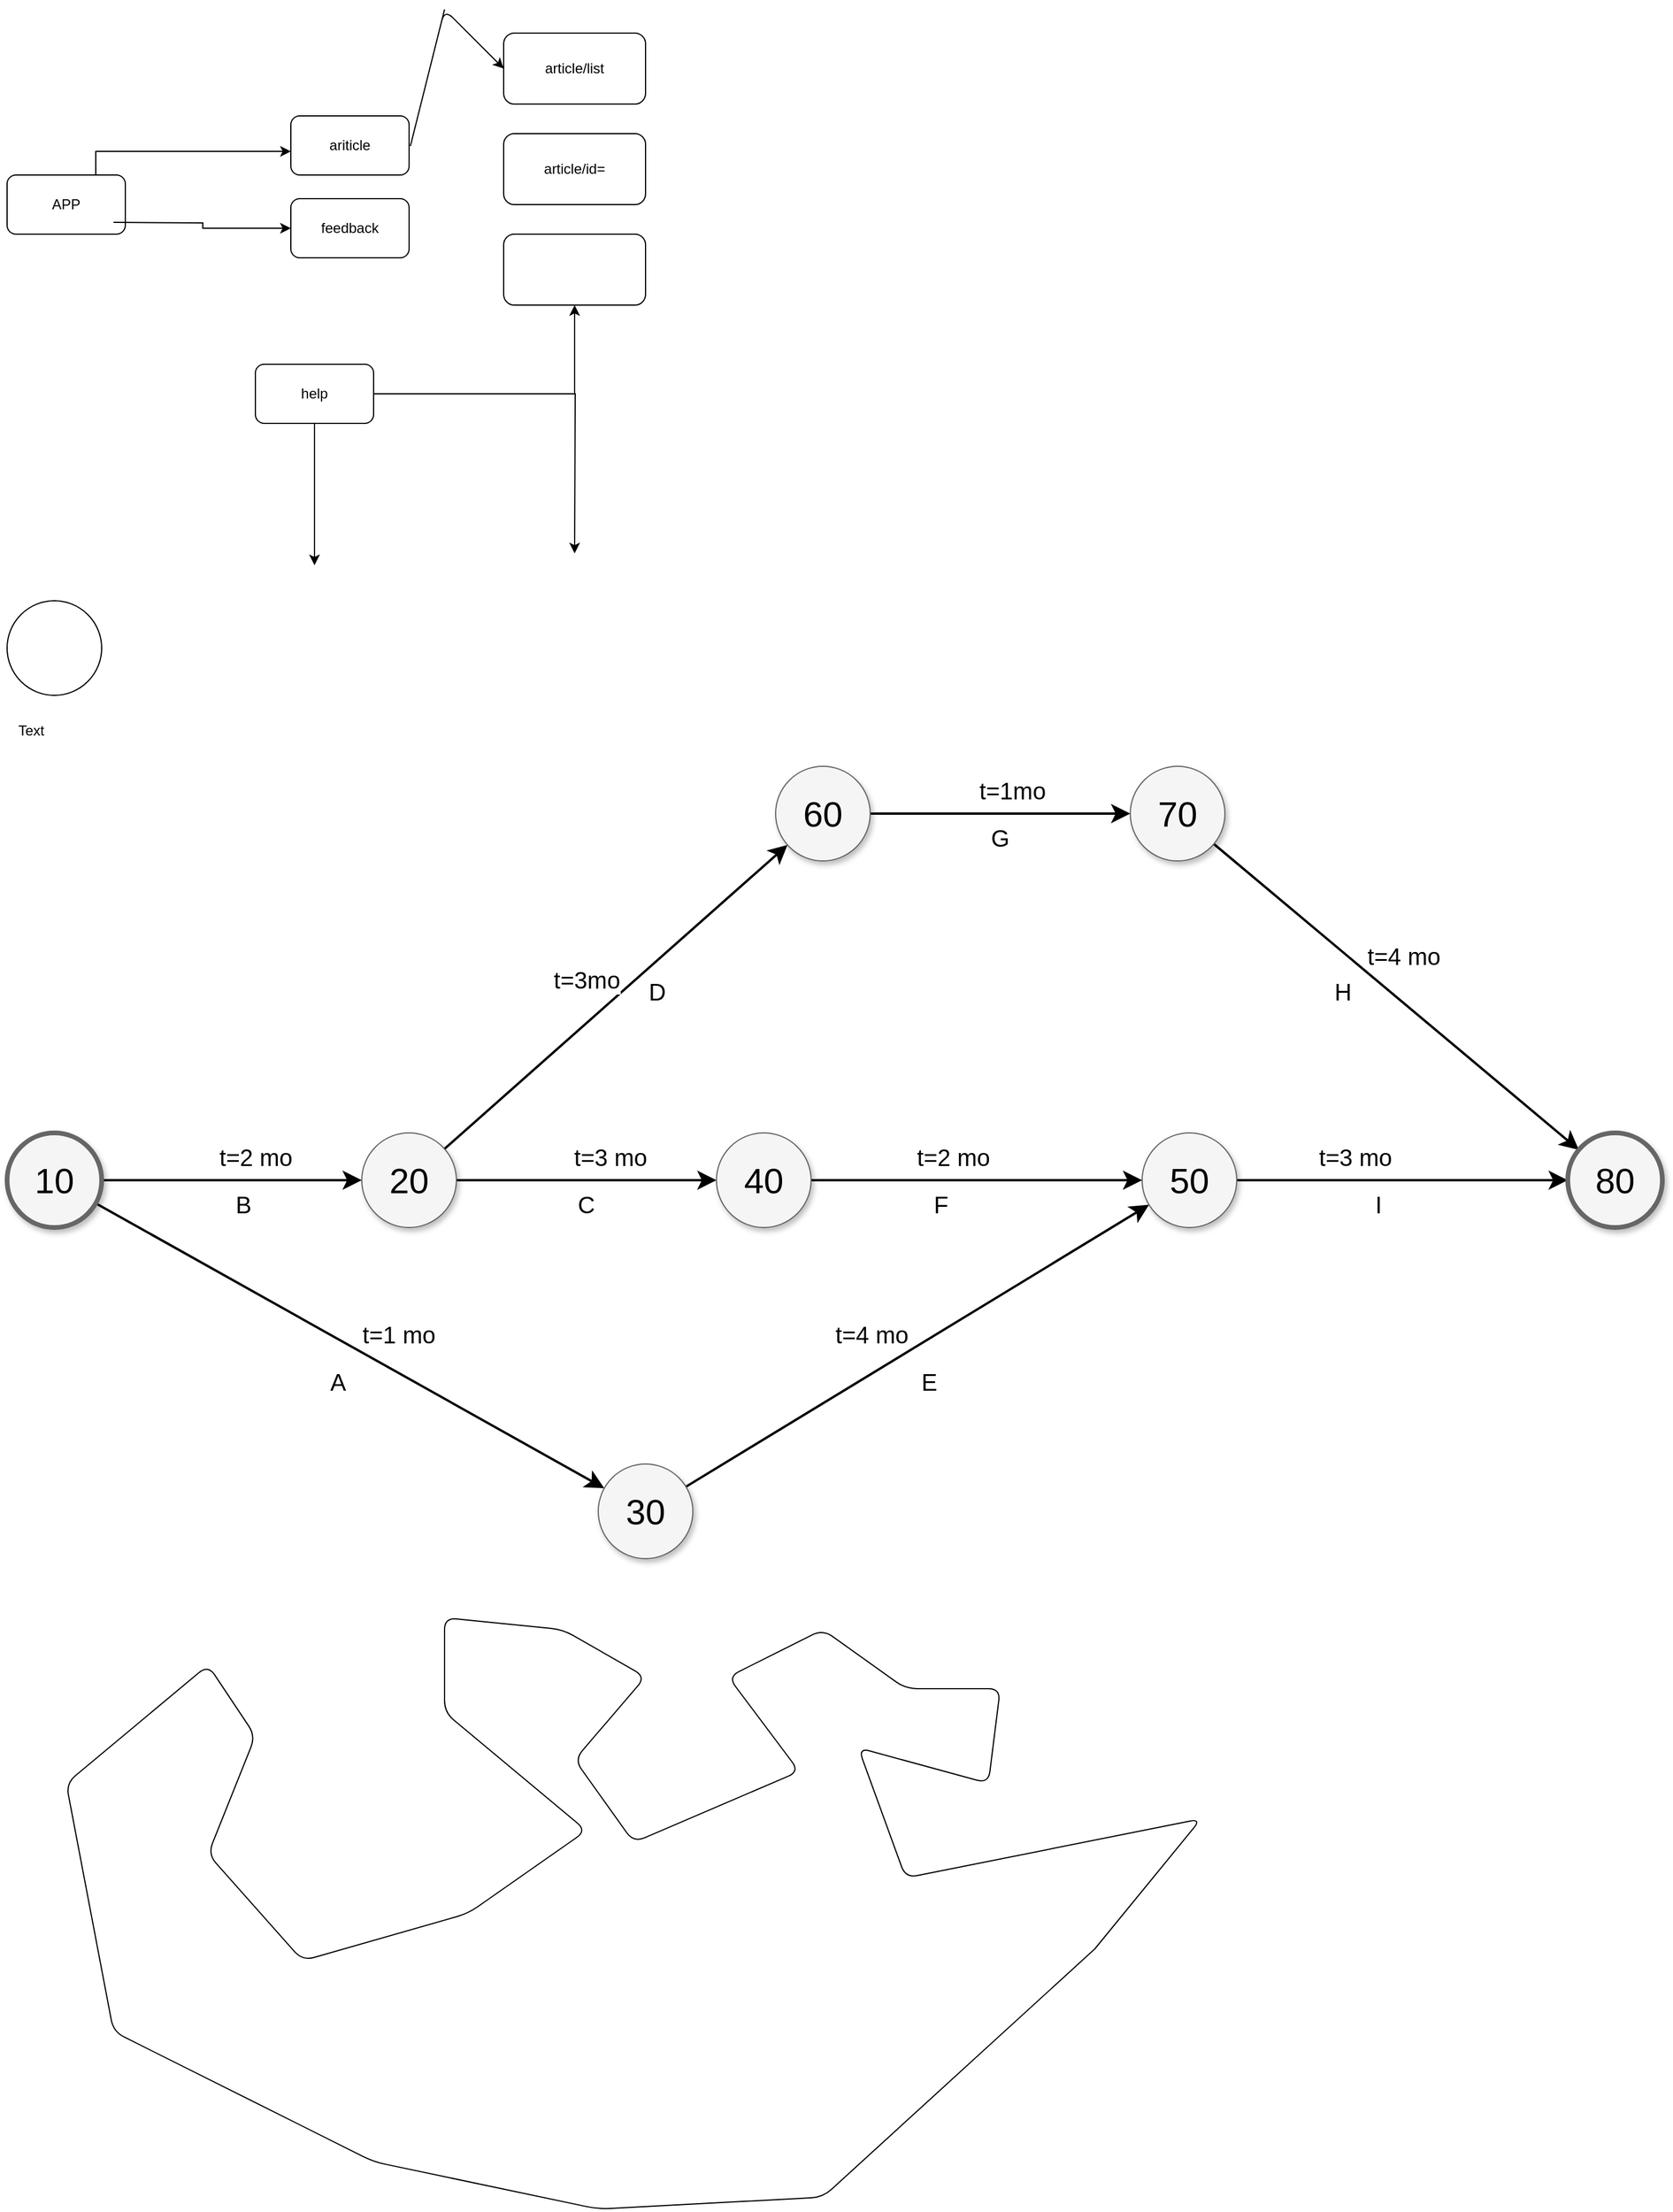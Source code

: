 <mxfile pages="1" version="11.2.5" type="github"><diagram id="t1n-kel5gwsPu7wXPUdA" name="Page-1"><mxGraphModel dx="1024" dy="576" grid="1" gridSize="10" guides="1" tooltips="1" connect="1" arrows="1" fold="1" page="1" pageScale="1" pageWidth="827" pageHeight="1169" math="0" shadow="0"><root><mxCell id="0"/><mxCell id="1" parent="0"/><mxCell id="7x3dB0IbXcGdRdaUWdAA-3" style="edgeStyle=orthogonalEdgeStyle;rounded=0;orthogonalLoop=1;jettySize=auto;html=1;exitX=0.75;exitY=0;exitDx=0;exitDy=0;" parent="1" source="7x3dB0IbXcGdRdaUWdAA-1" target="7x3dB0IbXcGdRdaUWdAA-2" edge="1"><mxGeometry relative="1" as="geometry"><Array as="points"><mxPoint x="145" y="180"/></Array></mxGeometry></mxCell><mxCell id="7x3dB0IbXcGdRdaUWdAA-1" value="APP" style="rounded=1;whiteSpace=wrap;html=1;" parent="1" vertex="1"><mxGeometry x="70" y="200" width="100" height="50" as="geometry"/></mxCell><mxCell id="7x3dB0IbXcGdRdaUWdAA-4" style="edgeStyle=orthogonalEdgeStyle;rounded=0;orthogonalLoop=1;jettySize=auto;html=1;exitX=0.5;exitY=0;exitDx=0;exitDy=0;" parent="1" source="7x3dB0IbXcGdRdaUWdAA-2" edge="1"><mxGeometry relative="1" as="geometry"><mxPoint x="370" y="160" as="targetPoint"/></mxGeometry></mxCell><mxCell id="7x3dB0IbXcGdRdaUWdAA-2" value="ariticle" style="rounded=1;whiteSpace=wrap;html=1;" parent="1" vertex="1"><mxGeometry x="310" y="150" width="100" height="50" as="geometry"/></mxCell><mxCell id="7x3dB0IbXcGdRdaUWdAA-5" value="article/list" style="rounded=1;whiteSpace=wrap;html=1;" parent="1" vertex="1"><mxGeometry x="490" y="80" width="120" height="60" as="geometry"/></mxCell><mxCell id="7x3dB0IbXcGdRdaUWdAA-6" value="article/id=" style="rounded=1;whiteSpace=wrap;html=1;" parent="1" vertex="1"><mxGeometry x="490" y="165" width="120" height="60" as="geometry"/></mxCell><mxCell id="7x3dB0IbXcGdRdaUWdAA-7" value="" style="rounded=1;whiteSpace=wrap;html=1;" parent="1" vertex="1"><mxGeometry x="490" y="250" width="120" height="60" as="geometry"/></mxCell><mxCell id="7x3dB0IbXcGdRdaUWdAA-8" value="" style="endArrow=classic;html=1;entryX=0;entryY=0.5;entryDx=0;entryDy=0;" parent="1" target="7x3dB0IbXcGdRdaUWdAA-5" edge="1"><mxGeometry width="50" height="50" relative="1" as="geometry"><mxPoint x="440" y="60" as="sourcePoint"/><mxPoint x="210" y="90" as="targetPoint"/><Array as="points"><mxPoint x="410" y="180"/><mxPoint x="440" y="60"/></Array></mxGeometry></mxCell><mxCell id="7x3dB0IbXcGdRdaUWdAA-9" value="feedback" style="rounded=1;whiteSpace=wrap;html=1;" parent="1" vertex="1"><mxGeometry x="310" y="220" width="100" height="50" as="geometry"/></mxCell><mxCell id="7x3dB0IbXcGdRdaUWdAA-11" style="edgeStyle=orthogonalEdgeStyle;rounded=0;orthogonalLoop=1;jettySize=auto;html=1;exitX=0.75;exitY=0;exitDx=0;exitDy=0;" parent="1" target="7x3dB0IbXcGdRdaUWdAA-9" edge="1"><mxGeometry relative="1" as="geometry"><mxPoint x="160" y="240" as="sourcePoint"/><mxPoint x="290" y="240" as="targetPoint"/><Array as="points"/></mxGeometry></mxCell><mxCell id="6V61VbvA2fvzGzKwAcUk-2" style="edgeStyle=orthogonalEdgeStyle;rounded=0;orthogonalLoop=1;jettySize=auto;html=1;" edge="1" parent="1" source="7x3dB0IbXcGdRdaUWdAA-12"><mxGeometry relative="1" as="geometry"><mxPoint x="330" y="530" as="targetPoint"/></mxGeometry></mxCell><mxCell id="6V61VbvA2fvzGzKwAcUk-3" style="edgeStyle=orthogonalEdgeStyle;rounded=0;orthogonalLoop=1;jettySize=auto;html=1;entryX=0.5;entryY=1;entryDx=0;entryDy=0;" edge="1" parent="1" source="7x3dB0IbXcGdRdaUWdAA-12" target="7x3dB0IbXcGdRdaUWdAA-7"><mxGeometry relative="1" as="geometry"/></mxCell><mxCell id="6V61VbvA2fvzGzKwAcUk-4" style="edgeStyle=orthogonalEdgeStyle;rounded=0;orthogonalLoop=1;jettySize=auto;html=1;exitX=1;exitY=0.5;exitDx=0;exitDy=0;" edge="1" parent="1" source="7x3dB0IbXcGdRdaUWdAA-12"><mxGeometry relative="1" as="geometry"><mxPoint x="550" y="520" as="targetPoint"/></mxGeometry></mxCell><mxCell id="7x3dB0IbXcGdRdaUWdAA-12" value="help&lt;br&gt;" style="rounded=1;whiteSpace=wrap;html=1;" parent="1" vertex="1"><mxGeometry x="280" y="360" width="100" height="50" as="geometry"/></mxCell><mxCell id="6V61VbvA2fvzGzKwAcUk-5" value="" style="ellipse;whiteSpace=wrap;html=1;" vertex="1" parent="1"><mxGeometry x="70" y="560" width="80" height="80" as="geometry"/></mxCell><mxCell id="6V61VbvA2fvzGzKwAcUk-6" value="Text" style="text;html=1;resizable=0;autosize=1;align=center;verticalAlign=middle;points=[];fillColor=none;strokeColor=none;rounded=0;" vertex="1" parent="1"><mxGeometry x="70" y="660" width="40" height="20" as="geometry"/></mxCell><mxCell id="6V61VbvA2fvzGzKwAcUk-7" style="edgeStyle=none;curved=1;html=1;startSize=10;endArrow=classic;endFill=1;endSize=10;strokeColor=#000000;strokeWidth=2;fontSize=12;" edge="1" parent="1" source="6V61VbvA2fvzGzKwAcUk-11" target="6V61VbvA2fvzGzKwAcUk-16"><mxGeometry relative="1" as="geometry"/></mxCell><mxCell id="6V61VbvA2fvzGzKwAcUk-8" value="t=2 mo" style="text;html=1;resizable=0;points=[];align=center;verticalAlign=middle;labelBackgroundColor=none;fontSize=20;" vertex="1" connectable="0" parent="6V61VbvA2fvzGzKwAcUk-7"><mxGeometry x="0.255" y="-5" relative="1" as="geometry"><mxPoint x="-8" y="-25" as="offset"/></mxGeometry></mxCell><mxCell id="6V61VbvA2fvzGzKwAcUk-9" style="edgeStyle=none;curved=1;html=1;startSize=10;endFill=1;endSize=10;strokeWidth=2;fontSize=12;" edge="1" parent="1" source="6V61VbvA2fvzGzKwAcUk-11" target="6V61VbvA2fvzGzKwAcUk-19"><mxGeometry relative="1" as="geometry"/></mxCell><mxCell id="6V61VbvA2fvzGzKwAcUk-10" value="t=1 mo" style="text;html=1;resizable=0;points=[];align=center;verticalAlign=middle;labelBackgroundColor=#ffffff;fontSize=20;" vertex="1" connectable="0" parent="6V61VbvA2fvzGzKwAcUk-9"><mxGeometry x="-0.074" y="-2" relative="1" as="geometry"><mxPoint x="57" y="-3" as="offset"/></mxGeometry></mxCell><mxCell id="6V61VbvA2fvzGzKwAcUk-11" value="10" style="ellipse;whiteSpace=wrap;html=1;rounded=0;shadow=1;strokeColor=#666666;strokeWidth=4;fontSize=30;align=center;fillColor=#f5f5f5;" vertex="1" parent="1"><mxGeometry x="70" y="1010" width="80" height="80" as="geometry"/></mxCell><mxCell id="6V61VbvA2fvzGzKwAcUk-12" style="edgeStyle=none;curved=1;html=1;startSize=10;endFill=1;endSize=10;strokeWidth=2;fontSize=12;" edge="1" parent="1" source="6V61VbvA2fvzGzKwAcUk-16" target="6V61VbvA2fvzGzKwAcUk-28"><mxGeometry relative="1" as="geometry"/></mxCell><mxCell id="6V61VbvA2fvzGzKwAcUk-13" value="t=3 mo" style="text;html=1;resizable=0;points=[];align=center;verticalAlign=middle;labelBackgroundColor=#ffffff;fontSize=20;" vertex="1" connectable="0" parent="6V61VbvA2fvzGzKwAcUk-12"><mxGeometry x="0.154" relative="1" as="geometry"><mxPoint x="3" y="-20" as="offset"/></mxGeometry></mxCell><mxCell id="6V61VbvA2fvzGzKwAcUk-14" style="edgeStyle=none;curved=1;html=1;startSize=10;endFill=1;endSize=10;strokeWidth=2;fontSize=12;" edge="1" parent="1" source="6V61VbvA2fvzGzKwAcUk-16" target="6V61VbvA2fvzGzKwAcUk-25"><mxGeometry relative="1" as="geometry"/></mxCell><mxCell id="6V61VbvA2fvzGzKwAcUk-15" value="t=3mo" style="text;html=1;resizable=0;points=[];align=center;verticalAlign=middle;labelBackgroundColor=#ffffff;fontSize=20;" vertex="1" connectable="0" parent="6V61VbvA2fvzGzKwAcUk-14"><mxGeometry x="0.167" y="-3" relative="1" as="geometry"><mxPoint x="-51" y="4" as="offset"/></mxGeometry></mxCell><mxCell id="6V61VbvA2fvzGzKwAcUk-16" value="20" style="ellipse;whiteSpace=wrap;html=1;rounded=0;shadow=1;strokeColor=#666666;strokeWidth=1;fontSize=30;align=center;fillColor=#f5f5f5;" vertex="1" parent="1"><mxGeometry x="370" y="1010" width="80" height="80" as="geometry"/></mxCell><mxCell id="6V61VbvA2fvzGzKwAcUk-17" style="edgeStyle=none;curved=1;html=1;startSize=10;endFill=1;endSize=10;strokeWidth=2;fontSize=12;" edge="1" parent="1" source="6V61VbvA2fvzGzKwAcUk-19" target="6V61VbvA2fvzGzKwAcUk-22"><mxGeometry relative="1" as="geometry"/></mxCell><mxCell id="6V61VbvA2fvzGzKwAcUk-18" value="t=4 mo" style="text;html=1;resizable=0;points=[];align=center;verticalAlign=middle;labelBackgroundColor=#ffffff;fontSize=20;" vertex="1" connectable="0" parent="6V61VbvA2fvzGzKwAcUk-17"><mxGeometry x="-0.132" y="-6" relative="1" as="geometry"><mxPoint x="-17" y="-31" as="offset"/></mxGeometry></mxCell><mxCell id="6V61VbvA2fvzGzKwAcUk-19" value="30" style="ellipse;whiteSpace=wrap;html=1;rounded=0;shadow=1;strokeColor=#666666;strokeWidth=1;fontSize=30;align=center;fillColor=#f5f5f5;" vertex="1" parent="1"><mxGeometry x="570" y="1290" width="80" height="80" as="geometry"/></mxCell><mxCell id="6V61VbvA2fvzGzKwAcUk-20" style="edgeStyle=none;curved=1;html=1;startSize=10;endFill=1;endSize=10;strokeWidth=2;fontSize=12;" edge="1" parent="1" source="6V61VbvA2fvzGzKwAcUk-22" target="6V61VbvA2fvzGzKwAcUk-32"><mxGeometry relative="1" as="geometry"/></mxCell><mxCell id="6V61VbvA2fvzGzKwAcUk-21" value="t=3 mo" style="text;html=1;resizable=0;points=[];align=center;verticalAlign=middle;labelBackgroundColor=#ffffff;fontSize=20;" vertex="1" connectable="0" parent="6V61VbvA2fvzGzKwAcUk-20"><mxGeometry x="-0.414" y="-1" relative="1" as="geometry"><mxPoint x="18" y="-21" as="offset"/></mxGeometry></mxCell><mxCell id="6V61VbvA2fvzGzKwAcUk-22" value="50" style="ellipse;whiteSpace=wrap;html=1;rounded=0;shadow=1;strokeColor=#666666;strokeWidth=1;fontSize=30;align=center;fillColor=#f5f5f5;" vertex="1" parent="1"><mxGeometry x="1030" y="1010" width="80" height="80" as="geometry"/></mxCell><mxCell id="6V61VbvA2fvzGzKwAcUk-23" style="edgeStyle=none;curved=1;html=1;startSize=10;endFill=1;endSize=10;strokeWidth=2;fontSize=12;" edge="1" parent="1" source="6V61VbvA2fvzGzKwAcUk-25" target="6V61VbvA2fvzGzKwAcUk-31"><mxGeometry relative="1" as="geometry"/></mxCell><mxCell id="6V61VbvA2fvzGzKwAcUk-24" value="t=1mo" style="text;html=1;resizable=0;points=[];align=center;verticalAlign=middle;labelBackgroundColor=#ffffff;fontSize=20;" vertex="1" connectable="0" parent="6V61VbvA2fvzGzKwAcUk-23"><mxGeometry x="-0.073" y="-5" relative="1" as="geometry"><mxPoint x="18" y="-25" as="offset"/></mxGeometry></mxCell><mxCell id="6V61VbvA2fvzGzKwAcUk-25" value="60" style="ellipse;whiteSpace=wrap;html=1;rounded=0;shadow=1;strokeColor=#666666;strokeWidth=1;fontSize=30;align=center;fillColor=#f5f5f5;" vertex="1" parent="1"><mxGeometry x="720" y="700" width="80" height="80" as="geometry"/></mxCell><mxCell id="6V61VbvA2fvzGzKwAcUk-26" style="edgeStyle=none;curved=1;html=1;startSize=10;endFill=1;endSize=10;strokeWidth=2;fontSize=12;" edge="1" parent="1" source="6V61VbvA2fvzGzKwAcUk-28" target="6V61VbvA2fvzGzKwAcUk-22"><mxGeometry relative="1" as="geometry"/></mxCell><mxCell id="6V61VbvA2fvzGzKwAcUk-27" value="t=2 mo" style="text;html=1;resizable=0;points=[];align=center;verticalAlign=middle;labelBackgroundColor=#ffffff;fontSize=20;" vertex="1" connectable="0" parent="6V61VbvA2fvzGzKwAcUk-26"><mxGeometry x="-0.349" y="-1" relative="1" as="geometry"><mxPoint x="29" y="-21" as="offset"/></mxGeometry></mxCell><mxCell id="6V61VbvA2fvzGzKwAcUk-28" value="40" style="ellipse;whiteSpace=wrap;html=1;rounded=0;shadow=1;strokeColor=#666666;strokeWidth=1;fontSize=30;align=center;fillColor=#f5f5f5;" vertex="1" parent="1"><mxGeometry x="670" y="1010" width="80" height="80" as="geometry"/></mxCell><mxCell id="6V61VbvA2fvzGzKwAcUk-29" style="edgeStyle=none;curved=1;html=1;startSize=10;endFill=1;endSize=10;strokeWidth=2;fontSize=12;" edge="1" parent="1" source="6V61VbvA2fvzGzKwAcUk-31" target="6V61VbvA2fvzGzKwAcUk-32"><mxGeometry relative="1" as="geometry"/></mxCell><mxCell id="6V61VbvA2fvzGzKwAcUk-30" value="t=4 mo" style="text;html=1;resizable=0;points=[];align=center;verticalAlign=middle;labelBackgroundColor=#ffffff;fontSize=20;" vertex="1" connectable="0" parent="6V61VbvA2fvzGzKwAcUk-29"><mxGeometry x="-0.266" y="2" relative="1" as="geometry"><mxPoint x="45" y="1" as="offset"/></mxGeometry></mxCell><mxCell id="6V61VbvA2fvzGzKwAcUk-31" value="70" style="ellipse;whiteSpace=wrap;html=1;rounded=0;shadow=1;strokeColor=#666666;strokeWidth=1;fontSize=30;align=center;fillColor=#f5f5f5;" vertex="1" parent="1"><mxGeometry x="1020" y="700" width="80" height="80" as="geometry"/></mxCell><mxCell id="6V61VbvA2fvzGzKwAcUk-32" value="80" style="ellipse;whiteSpace=wrap;html=1;rounded=0;shadow=1;strokeColor=#666666;strokeWidth=4;fontSize=30;align=center;fillColor=#f5f5f5;" vertex="1" parent="1"><mxGeometry x="1390" y="1010" width="80" height="80" as="geometry"/></mxCell><mxCell id="6V61VbvA2fvzGzKwAcUk-33" value="A" style="text;html=1;strokeColor=none;fillColor=none;align=center;verticalAlign=middle;whiteSpace=wrap;rounded=0;shadow=1;labelBackgroundColor=none;fontSize=20;" vertex="1" parent="1"><mxGeometry x="330" y="1210" width="40" height="20" as="geometry"/></mxCell><mxCell id="6V61VbvA2fvzGzKwAcUk-34" value="B" style="text;html=1;strokeColor=none;fillColor=none;align=center;verticalAlign=middle;whiteSpace=wrap;rounded=0;shadow=1;labelBackgroundColor=none;fontSize=20;" vertex="1" parent="1"><mxGeometry x="250" y="1060" width="40" height="20" as="geometry"/></mxCell><mxCell id="6V61VbvA2fvzGzKwAcUk-35" value="C" style="text;html=1;strokeColor=none;fillColor=none;align=center;verticalAlign=middle;whiteSpace=wrap;rounded=0;shadow=1;labelBackgroundColor=none;fontSize=20;" vertex="1" parent="1"><mxGeometry x="540" y="1060" width="40" height="20" as="geometry"/></mxCell><mxCell id="6V61VbvA2fvzGzKwAcUk-36" value="D" style="text;html=1;strokeColor=none;fillColor=none;align=center;verticalAlign=middle;whiteSpace=wrap;rounded=0;shadow=1;labelBackgroundColor=none;fontSize=20;" vertex="1" parent="1"><mxGeometry x="600" y="880" width="40" height="20" as="geometry"/></mxCell><mxCell id="6V61VbvA2fvzGzKwAcUk-37" value="E" style="text;html=1;strokeColor=none;fillColor=none;align=center;verticalAlign=middle;whiteSpace=wrap;rounded=0;shadow=1;labelBackgroundColor=none;fontSize=20;" vertex="1" parent="1"><mxGeometry x="830" y="1210" width="40" height="20" as="geometry"/></mxCell><mxCell id="6V61VbvA2fvzGzKwAcUk-38" value="F" style="text;html=1;strokeColor=none;fillColor=none;align=center;verticalAlign=middle;whiteSpace=wrap;rounded=0;shadow=1;labelBackgroundColor=none;fontSize=20;" vertex="1" parent="1"><mxGeometry x="840" y="1060" width="40" height="20" as="geometry"/></mxCell><mxCell id="6V61VbvA2fvzGzKwAcUk-39" value="G" style="text;html=1;strokeColor=none;fillColor=none;align=center;verticalAlign=middle;whiteSpace=wrap;rounded=0;shadow=1;labelBackgroundColor=none;fontSize=20;" vertex="1" parent="1"><mxGeometry x="890" y="750" width="40" height="20" as="geometry"/></mxCell><mxCell id="6V61VbvA2fvzGzKwAcUk-40" value="H" style="text;html=1;strokeColor=none;fillColor=none;align=center;verticalAlign=middle;whiteSpace=wrap;rounded=0;shadow=1;labelBackgroundColor=none;fontSize=20;" vertex="1" parent="1"><mxGeometry x="1180" y="880" width="40" height="20" as="geometry"/></mxCell><mxCell id="6V61VbvA2fvzGzKwAcUk-41" value="I" style="text;html=1;strokeColor=none;fillColor=none;align=center;verticalAlign=middle;whiteSpace=wrap;rounded=0;shadow=1;labelBackgroundColor=none;fontSize=20;" vertex="1" parent="1"><mxGeometry x="1210" y="1060" width="40" height="20" as="geometry"/></mxCell><mxCell id="6V61VbvA2fvzGzKwAcUk-42" value="" style="endArrow=none;html=1;" edge="1" parent="1"><mxGeometry width="50" height="50" relative="1" as="geometry"><mxPoint x="990" y="1700" as="sourcePoint"/><mxPoint x="990" y="1700" as="targetPoint"/><Array as="points"><mxPoint x="760" y="1910"/><mxPoint x="570" y="1920"/><mxPoint x="380" y="1880"/><mxPoint x="160" y="1770"/><mxPoint x="120" y="1560"/><mxPoint x="240" y="1460"/><mxPoint x="280" y="1520"/><mxPoint x="240" y="1620"/><mxPoint x="320" y="1710"/><mxPoint x="460" y="1670"/><mxPoint x="560" y="1600"/><mxPoint x="440" y="1500"/><mxPoint x="440" y="1420"/><mxPoint x="540" y="1430"/><mxPoint x="610" y="1470"/><mxPoint x="550" y="1540"/><mxPoint x="600" y="1610"/><mxPoint x="670" y="1580"/><mxPoint x="740" y="1550"/><mxPoint x="680" y="1470"/><mxPoint x="760" y="1430"/><mxPoint x="830" y="1480"/><mxPoint x="910" y="1480"/><mxPoint x="900" y="1560"/><mxPoint x="790" y="1530"/><mxPoint x="830" y="1640"/><mxPoint x="1080" y="1590"/></Array></mxGeometry></mxCell></root></mxGraphModel></diagram></mxfile>